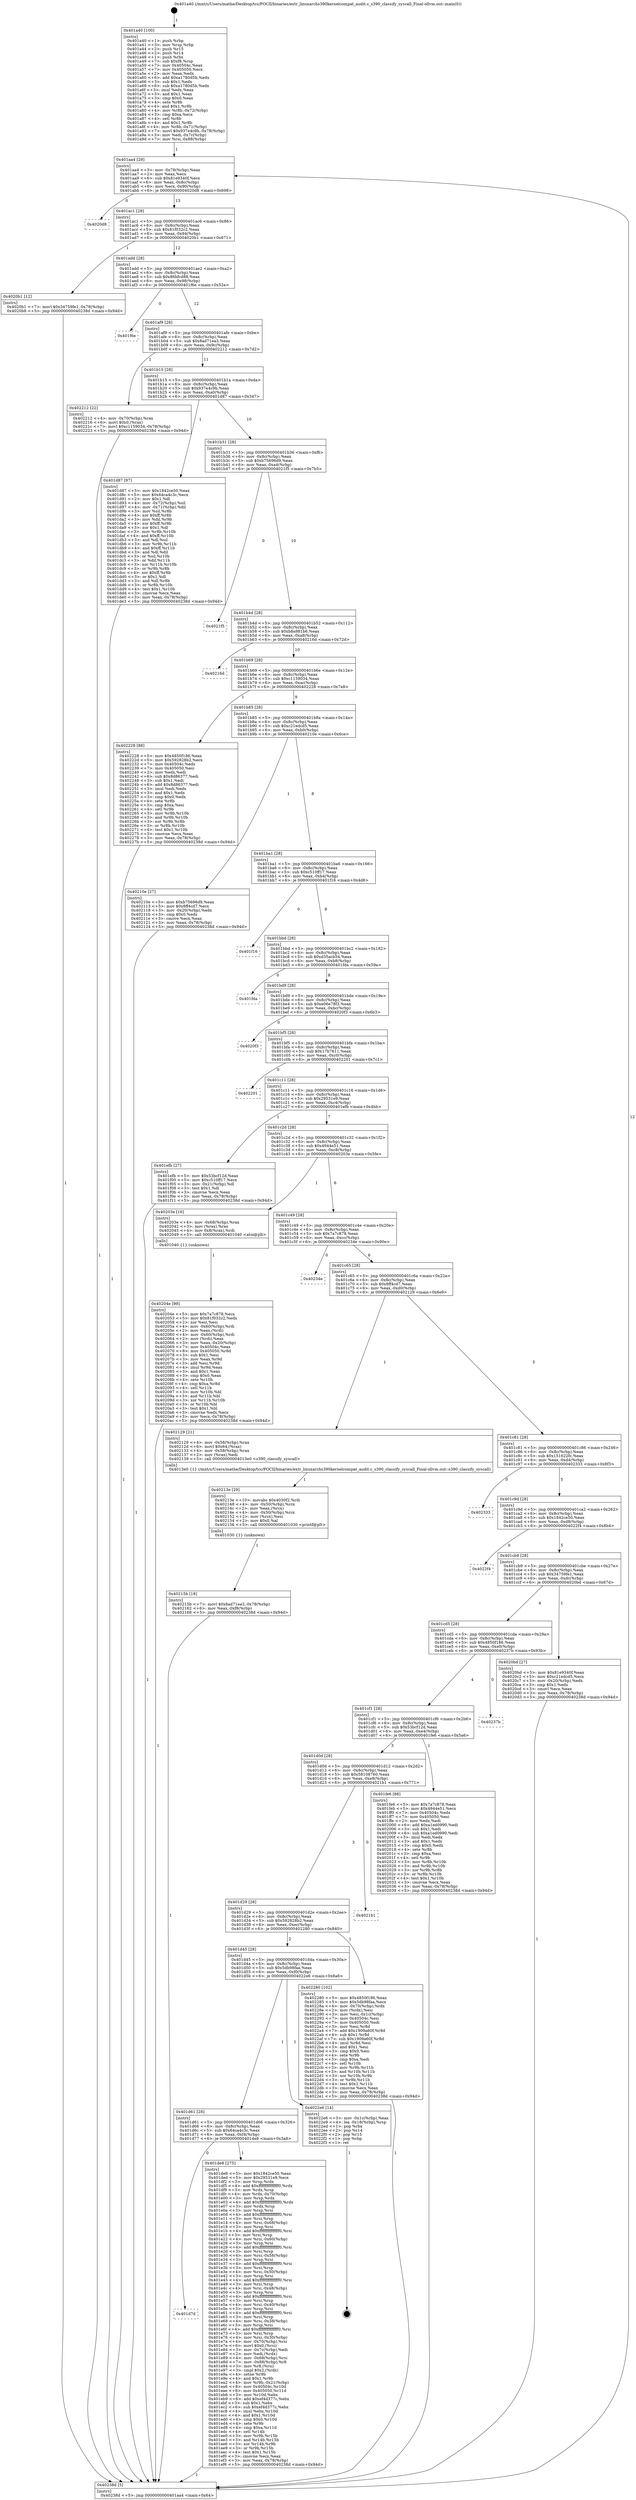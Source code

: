digraph "0x401a40" {
  label = "0x401a40 (/mnt/c/Users/mathe/Desktop/tcc/POCII/binaries/extr_linuxarchs390kernelcompat_audit.c_s390_classify_syscall_Final-ollvm.out::main(0))"
  labelloc = "t"
  node[shape=record]

  Entry [label="",width=0.3,height=0.3,shape=circle,fillcolor=black,style=filled]
  "0x401aa4" [label="{
     0x401aa4 [29]\l
     | [instrs]\l
     &nbsp;&nbsp;0x401aa4 \<+3\>: mov -0x78(%rbp),%eax\l
     &nbsp;&nbsp;0x401aa7 \<+2\>: mov %eax,%ecx\l
     &nbsp;&nbsp;0x401aa9 \<+6\>: sub $0x81e9340f,%ecx\l
     &nbsp;&nbsp;0x401aaf \<+6\>: mov %eax,-0x8c(%rbp)\l
     &nbsp;&nbsp;0x401ab5 \<+6\>: mov %ecx,-0x90(%rbp)\l
     &nbsp;&nbsp;0x401abb \<+6\>: je 00000000004020d8 \<main+0x698\>\l
  }"]
  "0x4020d8" [label="{
     0x4020d8\l
  }", style=dashed]
  "0x401ac1" [label="{
     0x401ac1 [28]\l
     | [instrs]\l
     &nbsp;&nbsp;0x401ac1 \<+5\>: jmp 0000000000401ac6 \<main+0x86\>\l
     &nbsp;&nbsp;0x401ac6 \<+6\>: mov -0x8c(%rbp),%eax\l
     &nbsp;&nbsp;0x401acc \<+5\>: sub $0x81f032c2,%eax\l
     &nbsp;&nbsp;0x401ad1 \<+6\>: mov %eax,-0x94(%rbp)\l
     &nbsp;&nbsp;0x401ad7 \<+6\>: je 00000000004020b1 \<main+0x671\>\l
  }"]
  Exit [label="",width=0.3,height=0.3,shape=circle,fillcolor=black,style=filled,peripheries=2]
  "0x4020b1" [label="{
     0x4020b1 [12]\l
     | [instrs]\l
     &nbsp;&nbsp;0x4020b1 \<+7\>: movl $0x34759fe1,-0x78(%rbp)\l
     &nbsp;&nbsp;0x4020b8 \<+5\>: jmp 000000000040238d \<main+0x94d\>\l
  }"]
  "0x401add" [label="{
     0x401add [28]\l
     | [instrs]\l
     &nbsp;&nbsp;0x401add \<+5\>: jmp 0000000000401ae2 \<main+0xa2\>\l
     &nbsp;&nbsp;0x401ae2 \<+6\>: mov -0x8c(%rbp),%eax\l
     &nbsp;&nbsp;0x401ae8 \<+5\>: sub $0x86bfcd88,%eax\l
     &nbsp;&nbsp;0x401aed \<+6\>: mov %eax,-0x98(%rbp)\l
     &nbsp;&nbsp;0x401af3 \<+6\>: je 0000000000401f6e \<main+0x52e\>\l
  }"]
  "0x40215b" [label="{
     0x40215b [18]\l
     | [instrs]\l
     &nbsp;&nbsp;0x40215b \<+7\>: movl $0x8ad71ea3,-0x78(%rbp)\l
     &nbsp;&nbsp;0x402162 \<+6\>: mov %eax,-0xf8(%rbp)\l
     &nbsp;&nbsp;0x402168 \<+5\>: jmp 000000000040238d \<main+0x94d\>\l
  }"]
  "0x401f6e" [label="{
     0x401f6e\l
  }", style=dashed]
  "0x401af9" [label="{
     0x401af9 [28]\l
     | [instrs]\l
     &nbsp;&nbsp;0x401af9 \<+5\>: jmp 0000000000401afe \<main+0xbe\>\l
     &nbsp;&nbsp;0x401afe \<+6\>: mov -0x8c(%rbp),%eax\l
     &nbsp;&nbsp;0x401b04 \<+5\>: sub $0x8ad71ea3,%eax\l
     &nbsp;&nbsp;0x401b09 \<+6\>: mov %eax,-0x9c(%rbp)\l
     &nbsp;&nbsp;0x401b0f \<+6\>: je 0000000000402212 \<main+0x7d2\>\l
  }"]
  "0x40213e" [label="{
     0x40213e [29]\l
     | [instrs]\l
     &nbsp;&nbsp;0x40213e \<+10\>: movabs $0x4030f2,%rdi\l
     &nbsp;&nbsp;0x402148 \<+4\>: mov -0x50(%rbp),%rcx\l
     &nbsp;&nbsp;0x40214c \<+2\>: mov %eax,(%rcx)\l
     &nbsp;&nbsp;0x40214e \<+4\>: mov -0x50(%rbp),%rcx\l
     &nbsp;&nbsp;0x402152 \<+2\>: mov (%rcx),%esi\l
     &nbsp;&nbsp;0x402154 \<+2\>: mov $0x0,%al\l
     &nbsp;&nbsp;0x402156 \<+5\>: call 0000000000401030 \<printf@plt\>\l
     | [calls]\l
     &nbsp;&nbsp;0x401030 \{1\} (unknown)\l
  }"]
  "0x402212" [label="{
     0x402212 [22]\l
     | [instrs]\l
     &nbsp;&nbsp;0x402212 \<+4\>: mov -0x70(%rbp),%rax\l
     &nbsp;&nbsp;0x402216 \<+6\>: movl $0x0,(%rax)\l
     &nbsp;&nbsp;0x40221c \<+7\>: movl $0xc1159034,-0x78(%rbp)\l
     &nbsp;&nbsp;0x402223 \<+5\>: jmp 000000000040238d \<main+0x94d\>\l
  }"]
  "0x401b15" [label="{
     0x401b15 [28]\l
     | [instrs]\l
     &nbsp;&nbsp;0x401b15 \<+5\>: jmp 0000000000401b1a \<main+0xda\>\l
     &nbsp;&nbsp;0x401b1a \<+6\>: mov -0x8c(%rbp),%eax\l
     &nbsp;&nbsp;0x401b20 \<+5\>: sub $0x937e4c9b,%eax\l
     &nbsp;&nbsp;0x401b25 \<+6\>: mov %eax,-0xa0(%rbp)\l
     &nbsp;&nbsp;0x401b2b \<+6\>: je 0000000000401d87 \<main+0x347\>\l
  }"]
  "0x40204e" [label="{
     0x40204e [99]\l
     | [instrs]\l
     &nbsp;&nbsp;0x40204e \<+5\>: mov $0x7a7c878,%ecx\l
     &nbsp;&nbsp;0x402053 \<+5\>: mov $0x81f032c2,%edx\l
     &nbsp;&nbsp;0x402058 \<+2\>: xor %esi,%esi\l
     &nbsp;&nbsp;0x40205a \<+4\>: mov -0x60(%rbp),%rdi\l
     &nbsp;&nbsp;0x40205e \<+2\>: mov %eax,(%rdi)\l
     &nbsp;&nbsp;0x402060 \<+4\>: mov -0x60(%rbp),%rdi\l
     &nbsp;&nbsp;0x402064 \<+2\>: mov (%rdi),%eax\l
     &nbsp;&nbsp;0x402066 \<+3\>: mov %eax,-0x20(%rbp)\l
     &nbsp;&nbsp;0x402069 \<+7\>: mov 0x40504c,%eax\l
     &nbsp;&nbsp;0x402070 \<+8\>: mov 0x405050,%r8d\l
     &nbsp;&nbsp;0x402078 \<+3\>: sub $0x1,%esi\l
     &nbsp;&nbsp;0x40207b \<+3\>: mov %eax,%r9d\l
     &nbsp;&nbsp;0x40207e \<+3\>: add %esi,%r9d\l
     &nbsp;&nbsp;0x402081 \<+4\>: imul %r9d,%eax\l
     &nbsp;&nbsp;0x402085 \<+3\>: and $0x1,%eax\l
     &nbsp;&nbsp;0x402088 \<+3\>: cmp $0x0,%eax\l
     &nbsp;&nbsp;0x40208b \<+4\>: sete %r10b\l
     &nbsp;&nbsp;0x40208f \<+4\>: cmp $0xa,%r8d\l
     &nbsp;&nbsp;0x402093 \<+4\>: setl %r11b\l
     &nbsp;&nbsp;0x402097 \<+3\>: mov %r10b,%bl\l
     &nbsp;&nbsp;0x40209a \<+3\>: and %r11b,%bl\l
     &nbsp;&nbsp;0x40209d \<+3\>: xor %r11b,%r10b\l
     &nbsp;&nbsp;0x4020a0 \<+3\>: or %r10b,%bl\l
     &nbsp;&nbsp;0x4020a3 \<+3\>: test $0x1,%bl\l
     &nbsp;&nbsp;0x4020a6 \<+3\>: cmovne %edx,%ecx\l
     &nbsp;&nbsp;0x4020a9 \<+3\>: mov %ecx,-0x78(%rbp)\l
     &nbsp;&nbsp;0x4020ac \<+5\>: jmp 000000000040238d \<main+0x94d\>\l
  }"]
  "0x401d87" [label="{
     0x401d87 [97]\l
     | [instrs]\l
     &nbsp;&nbsp;0x401d87 \<+5\>: mov $0x1842ce50,%eax\l
     &nbsp;&nbsp;0x401d8c \<+5\>: mov $0x64ca4c3c,%ecx\l
     &nbsp;&nbsp;0x401d91 \<+2\>: mov $0x1,%dl\l
     &nbsp;&nbsp;0x401d93 \<+4\>: mov -0x72(%rbp),%sil\l
     &nbsp;&nbsp;0x401d97 \<+4\>: mov -0x71(%rbp),%dil\l
     &nbsp;&nbsp;0x401d9b \<+3\>: mov %sil,%r8b\l
     &nbsp;&nbsp;0x401d9e \<+4\>: xor $0xff,%r8b\l
     &nbsp;&nbsp;0x401da2 \<+3\>: mov %dil,%r9b\l
     &nbsp;&nbsp;0x401da5 \<+4\>: xor $0xff,%r9b\l
     &nbsp;&nbsp;0x401da9 \<+3\>: xor $0x1,%dl\l
     &nbsp;&nbsp;0x401dac \<+3\>: mov %r8b,%r10b\l
     &nbsp;&nbsp;0x401daf \<+4\>: and $0xff,%r10b\l
     &nbsp;&nbsp;0x401db3 \<+3\>: and %dl,%sil\l
     &nbsp;&nbsp;0x401db6 \<+3\>: mov %r9b,%r11b\l
     &nbsp;&nbsp;0x401db9 \<+4\>: and $0xff,%r11b\l
     &nbsp;&nbsp;0x401dbd \<+3\>: and %dl,%dil\l
     &nbsp;&nbsp;0x401dc0 \<+3\>: or %sil,%r10b\l
     &nbsp;&nbsp;0x401dc3 \<+3\>: or %dil,%r11b\l
     &nbsp;&nbsp;0x401dc6 \<+3\>: xor %r11b,%r10b\l
     &nbsp;&nbsp;0x401dc9 \<+3\>: or %r9b,%r8b\l
     &nbsp;&nbsp;0x401dcc \<+4\>: xor $0xff,%r8b\l
     &nbsp;&nbsp;0x401dd0 \<+3\>: or $0x1,%dl\l
     &nbsp;&nbsp;0x401dd3 \<+3\>: and %dl,%r8b\l
     &nbsp;&nbsp;0x401dd6 \<+3\>: or %r8b,%r10b\l
     &nbsp;&nbsp;0x401dd9 \<+4\>: test $0x1,%r10b\l
     &nbsp;&nbsp;0x401ddd \<+3\>: cmovne %ecx,%eax\l
     &nbsp;&nbsp;0x401de0 \<+3\>: mov %eax,-0x78(%rbp)\l
     &nbsp;&nbsp;0x401de3 \<+5\>: jmp 000000000040238d \<main+0x94d\>\l
  }"]
  "0x401b31" [label="{
     0x401b31 [28]\l
     | [instrs]\l
     &nbsp;&nbsp;0x401b31 \<+5\>: jmp 0000000000401b36 \<main+0xf6\>\l
     &nbsp;&nbsp;0x401b36 \<+6\>: mov -0x8c(%rbp),%eax\l
     &nbsp;&nbsp;0x401b3c \<+5\>: sub $0xb75696d9,%eax\l
     &nbsp;&nbsp;0x401b41 \<+6\>: mov %eax,-0xa4(%rbp)\l
     &nbsp;&nbsp;0x401b47 \<+6\>: je 00000000004021f5 \<main+0x7b5\>\l
  }"]
  "0x40238d" [label="{
     0x40238d [5]\l
     | [instrs]\l
     &nbsp;&nbsp;0x40238d \<+5\>: jmp 0000000000401aa4 \<main+0x64\>\l
  }"]
  "0x401a40" [label="{
     0x401a40 [100]\l
     | [instrs]\l
     &nbsp;&nbsp;0x401a40 \<+1\>: push %rbp\l
     &nbsp;&nbsp;0x401a41 \<+3\>: mov %rsp,%rbp\l
     &nbsp;&nbsp;0x401a44 \<+2\>: push %r15\l
     &nbsp;&nbsp;0x401a46 \<+2\>: push %r14\l
     &nbsp;&nbsp;0x401a48 \<+1\>: push %rbx\l
     &nbsp;&nbsp;0x401a49 \<+7\>: sub $0xf8,%rsp\l
     &nbsp;&nbsp;0x401a50 \<+7\>: mov 0x40504c,%eax\l
     &nbsp;&nbsp;0x401a57 \<+7\>: mov 0x405050,%ecx\l
     &nbsp;&nbsp;0x401a5e \<+2\>: mov %eax,%edx\l
     &nbsp;&nbsp;0x401a60 \<+6\>: add $0xa1780d5b,%edx\l
     &nbsp;&nbsp;0x401a66 \<+3\>: sub $0x1,%edx\l
     &nbsp;&nbsp;0x401a69 \<+6\>: sub $0xa1780d5b,%edx\l
     &nbsp;&nbsp;0x401a6f \<+3\>: imul %edx,%eax\l
     &nbsp;&nbsp;0x401a72 \<+3\>: and $0x1,%eax\l
     &nbsp;&nbsp;0x401a75 \<+3\>: cmp $0x0,%eax\l
     &nbsp;&nbsp;0x401a78 \<+4\>: sete %r8b\l
     &nbsp;&nbsp;0x401a7c \<+4\>: and $0x1,%r8b\l
     &nbsp;&nbsp;0x401a80 \<+4\>: mov %r8b,-0x72(%rbp)\l
     &nbsp;&nbsp;0x401a84 \<+3\>: cmp $0xa,%ecx\l
     &nbsp;&nbsp;0x401a87 \<+4\>: setl %r8b\l
     &nbsp;&nbsp;0x401a8b \<+4\>: and $0x1,%r8b\l
     &nbsp;&nbsp;0x401a8f \<+4\>: mov %r8b,-0x71(%rbp)\l
     &nbsp;&nbsp;0x401a93 \<+7\>: movl $0x937e4c9b,-0x78(%rbp)\l
     &nbsp;&nbsp;0x401a9a \<+3\>: mov %edi,-0x7c(%rbp)\l
     &nbsp;&nbsp;0x401a9d \<+7\>: mov %rsi,-0x88(%rbp)\l
  }"]
  "0x401d7d" [label="{
     0x401d7d\l
  }", style=dashed]
  "0x4021f5" [label="{
     0x4021f5\l
  }", style=dashed]
  "0x401b4d" [label="{
     0x401b4d [28]\l
     | [instrs]\l
     &nbsp;&nbsp;0x401b4d \<+5\>: jmp 0000000000401b52 \<main+0x112\>\l
     &nbsp;&nbsp;0x401b52 \<+6\>: mov -0x8c(%rbp),%eax\l
     &nbsp;&nbsp;0x401b58 \<+5\>: sub $0xb8a981b6,%eax\l
     &nbsp;&nbsp;0x401b5d \<+6\>: mov %eax,-0xa8(%rbp)\l
     &nbsp;&nbsp;0x401b63 \<+6\>: je 000000000040216d \<main+0x72d\>\l
  }"]
  "0x401de8" [label="{
     0x401de8 [275]\l
     | [instrs]\l
     &nbsp;&nbsp;0x401de8 \<+5\>: mov $0x1842ce50,%eax\l
     &nbsp;&nbsp;0x401ded \<+5\>: mov $0x29531e9,%ecx\l
     &nbsp;&nbsp;0x401df2 \<+3\>: mov %rsp,%rdx\l
     &nbsp;&nbsp;0x401df5 \<+4\>: add $0xfffffffffffffff0,%rdx\l
     &nbsp;&nbsp;0x401df9 \<+3\>: mov %rdx,%rsp\l
     &nbsp;&nbsp;0x401dfc \<+4\>: mov %rdx,-0x70(%rbp)\l
     &nbsp;&nbsp;0x401e00 \<+3\>: mov %rsp,%rdx\l
     &nbsp;&nbsp;0x401e03 \<+4\>: add $0xfffffffffffffff0,%rdx\l
     &nbsp;&nbsp;0x401e07 \<+3\>: mov %rdx,%rsp\l
     &nbsp;&nbsp;0x401e0a \<+3\>: mov %rsp,%rsi\l
     &nbsp;&nbsp;0x401e0d \<+4\>: add $0xfffffffffffffff0,%rsi\l
     &nbsp;&nbsp;0x401e11 \<+3\>: mov %rsi,%rsp\l
     &nbsp;&nbsp;0x401e14 \<+4\>: mov %rsi,-0x68(%rbp)\l
     &nbsp;&nbsp;0x401e18 \<+3\>: mov %rsp,%rsi\l
     &nbsp;&nbsp;0x401e1b \<+4\>: add $0xfffffffffffffff0,%rsi\l
     &nbsp;&nbsp;0x401e1f \<+3\>: mov %rsi,%rsp\l
     &nbsp;&nbsp;0x401e22 \<+4\>: mov %rsi,-0x60(%rbp)\l
     &nbsp;&nbsp;0x401e26 \<+3\>: mov %rsp,%rsi\l
     &nbsp;&nbsp;0x401e29 \<+4\>: add $0xfffffffffffffff0,%rsi\l
     &nbsp;&nbsp;0x401e2d \<+3\>: mov %rsi,%rsp\l
     &nbsp;&nbsp;0x401e30 \<+4\>: mov %rsi,-0x58(%rbp)\l
     &nbsp;&nbsp;0x401e34 \<+3\>: mov %rsp,%rsi\l
     &nbsp;&nbsp;0x401e37 \<+4\>: add $0xfffffffffffffff0,%rsi\l
     &nbsp;&nbsp;0x401e3b \<+3\>: mov %rsi,%rsp\l
     &nbsp;&nbsp;0x401e3e \<+4\>: mov %rsi,-0x50(%rbp)\l
     &nbsp;&nbsp;0x401e42 \<+3\>: mov %rsp,%rsi\l
     &nbsp;&nbsp;0x401e45 \<+4\>: add $0xfffffffffffffff0,%rsi\l
     &nbsp;&nbsp;0x401e49 \<+3\>: mov %rsi,%rsp\l
     &nbsp;&nbsp;0x401e4c \<+4\>: mov %rsi,-0x48(%rbp)\l
     &nbsp;&nbsp;0x401e50 \<+3\>: mov %rsp,%rsi\l
     &nbsp;&nbsp;0x401e53 \<+4\>: add $0xfffffffffffffff0,%rsi\l
     &nbsp;&nbsp;0x401e57 \<+3\>: mov %rsi,%rsp\l
     &nbsp;&nbsp;0x401e5a \<+4\>: mov %rsi,-0x40(%rbp)\l
     &nbsp;&nbsp;0x401e5e \<+3\>: mov %rsp,%rsi\l
     &nbsp;&nbsp;0x401e61 \<+4\>: add $0xfffffffffffffff0,%rsi\l
     &nbsp;&nbsp;0x401e65 \<+3\>: mov %rsi,%rsp\l
     &nbsp;&nbsp;0x401e68 \<+4\>: mov %rsi,-0x38(%rbp)\l
     &nbsp;&nbsp;0x401e6c \<+3\>: mov %rsp,%rsi\l
     &nbsp;&nbsp;0x401e6f \<+4\>: add $0xfffffffffffffff0,%rsi\l
     &nbsp;&nbsp;0x401e73 \<+3\>: mov %rsi,%rsp\l
     &nbsp;&nbsp;0x401e76 \<+4\>: mov %rsi,-0x30(%rbp)\l
     &nbsp;&nbsp;0x401e7a \<+4\>: mov -0x70(%rbp),%rsi\l
     &nbsp;&nbsp;0x401e7e \<+6\>: movl $0x0,(%rsi)\l
     &nbsp;&nbsp;0x401e84 \<+3\>: mov -0x7c(%rbp),%edi\l
     &nbsp;&nbsp;0x401e87 \<+2\>: mov %edi,(%rdx)\l
     &nbsp;&nbsp;0x401e89 \<+4\>: mov -0x68(%rbp),%rsi\l
     &nbsp;&nbsp;0x401e8d \<+7\>: mov -0x88(%rbp),%r8\l
     &nbsp;&nbsp;0x401e94 \<+3\>: mov %r8,(%rsi)\l
     &nbsp;&nbsp;0x401e97 \<+3\>: cmpl $0x2,(%rdx)\l
     &nbsp;&nbsp;0x401e9a \<+4\>: setne %r9b\l
     &nbsp;&nbsp;0x401e9e \<+4\>: and $0x1,%r9b\l
     &nbsp;&nbsp;0x401ea2 \<+4\>: mov %r9b,-0x21(%rbp)\l
     &nbsp;&nbsp;0x401ea6 \<+8\>: mov 0x40504c,%r10d\l
     &nbsp;&nbsp;0x401eae \<+8\>: mov 0x405050,%r11d\l
     &nbsp;&nbsp;0x401eb6 \<+3\>: mov %r10d,%ebx\l
     &nbsp;&nbsp;0x401eb9 \<+6\>: add $0xef4d377c,%ebx\l
     &nbsp;&nbsp;0x401ebf \<+3\>: sub $0x1,%ebx\l
     &nbsp;&nbsp;0x401ec2 \<+6\>: sub $0xef4d377c,%ebx\l
     &nbsp;&nbsp;0x401ec8 \<+4\>: imul %ebx,%r10d\l
     &nbsp;&nbsp;0x401ecc \<+4\>: and $0x1,%r10d\l
     &nbsp;&nbsp;0x401ed0 \<+4\>: cmp $0x0,%r10d\l
     &nbsp;&nbsp;0x401ed4 \<+4\>: sete %r9b\l
     &nbsp;&nbsp;0x401ed8 \<+4\>: cmp $0xa,%r11d\l
     &nbsp;&nbsp;0x401edc \<+4\>: setl %r14b\l
     &nbsp;&nbsp;0x401ee0 \<+3\>: mov %r9b,%r15b\l
     &nbsp;&nbsp;0x401ee3 \<+3\>: and %r14b,%r15b\l
     &nbsp;&nbsp;0x401ee6 \<+3\>: xor %r14b,%r9b\l
     &nbsp;&nbsp;0x401ee9 \<+3\>: or %r9b,%r15b\l
     &nbsp;&nbsp;0x401eec \<+4\>: test $0x1,%r15b\l
     &nbsp;&nbsp;0x401ef0 \<+3\>: cmovne %ecx,%eax\l
     &nbsp;&nbsp;0x401ef3 \<+3\>: mov %eax,-0x78(%rbp)\l
     &nbsp;&nbsp;0x401ef6 \<+5\>: jmp 000000000040238d \<main+0x94d\>\l
  }"]
  "0x40216d" [label="{
     0x40216d\l
  }", style=dashed]
  "0x401b69" [label="{
     0x401b69 [28]\l
     | [instrs]\l
     &nbsp;&nbsp;0x401b69 \<+5\>: jmp 0000000000401b6e \<main+0x12e\>\l
     &nbsp;&nbsp;0x401b6e \<+6\>: mov -0x8c(%rbp),%eax\l
     &nbsp;&nbsp;0x401b74 \<+5\>: sub $0xc1159034,%eax\l
     &nbsp;&nbsp;0x401b79 \<+6\>: mov %eax,-0xac(%rbp)\l
     &nbsp;&nbsp;0x401b7f \<+6\>: je 0000000000402228 \<main+0x7e8\>\l
  }"]
  "0x401d61" [label="{
     0x401d61 [28]\l
     | [instrs]\l
     &nbsp;&nbsp;0x401d61 \<+5\>: jmp 0000000000401d66 \<main+0x326\>\l
     &nbsp;&nbsp;0x401d66 \<+6\>: mov -0x8c(%rbp),%eax\l
     &nbsp;&nbsp;0x401d6c \<+5\>: sub $0x64ca4c3c,%eax\l
     &nbsp;&nbsp;0x401d71 \<+6\>: mov %eax,-0xf4(%rbp)\l
     &nbsp;&nbsp;0x401d77 \<+6\>: je 0000000000401de8 \<main+0x3a8\>\l
  }"]
  "0x402228" [label="{
     0x402228 [88]\l
     | [instrs]\l
     &nbsp;&nbsp;0x402228 \<+5\>: mov $0x4850f186,%eax\l
     &nbsp;&nbsp;0x40222d \<+5\>: mov $0x592828b2,%ecx\l
     &nbsp;&nbsp;0x402232 \<+7\>: mov 0x40504c,%edx\l
     &nbsp;&nbsp;0x402239 \<+7\>: mov 0x405050,%esi\l
     &nbsp;&nbsp;0x402240 \<+2\>: mov %edx,%edi\l
     &nbsp;&nbsp;0x402242 \<+6\>: sub $0x8d86377,%edi\l
     &nbsp;&nbsp;0x402248 \<+3\>: sub $0x1,%edi\l
     &nbsp;&nbsp;0x40224b \<+6\>: add $0x8d86377,%edi\l
     &nbsp;&nbsp;0x402251 \<+3\>: imul %edi,%edx\l
     &nbsp;&nbsp;0x402254 \<+3\>: and $0x1,%edx\l
     &nbsp;&nbsp;0x402257 \<+3\>: cmp $0x0,%edx\l
     &nbsp;&nbsp;0x40225a \<+4\>: sete %r8b\l
     &nbsp;&nbsp;0x40225e \<+3\>: cmp $0xa,%esi\l
     &nbsp;&nbsp;0x402261 \<+4\>: setl %r9b\l
     &nbsp;&nbsp;0x402265 \<+3\>: mov %r8b,%r10b\l
     &nbsp;&nbsp;0x402268 \<+3\>: and %r9b,%r10b\l
     &nbsp;&nbsp;0x40226b \<+3\>: xor %r9b,%r8b\l
     &nbsp;&nbsp;0x40226e \<+3\>: or %r8b,%r10b\l
     &nbsp;&nbsp;0x402271 \<+4\>: test $0x1,%r10b\l
     &nbsp;&nbsp;0x402275 \<+3\>: cmovne %ecx,%eax\l
     &nbsp;&nbsp;0x402278 \<+3\>: mov %eax,-0x78(%rbp)\l
     &nbsp;&nbsp;0x40227b \<+5\>: jmp 000000000040238d \<main+0x94d\>\l
  }"]
  "0x401b85" [label="{
     0x401b85 [28]\l
     | [instrs]\l
     &nbsp;&nbsp;0x401b85 \<+5\>: jmp 0000000000401b8a \<main+0x14a\>\l
     &nbsp;&nbsp;0x401b8a \<+6\>: mov -0x8c(%rbp),%eax\l
     &nbsp;&nbsp;0x401b90 \<+5\>: sub $0xc21edcd5,%eax\l
     &nbsp;&nbsp;0x401b95 \<+6\>: mov %eax,-0xb0(%rbp)\l
     &nbsp;&nbsp;0x401b9b \<+6\>: je 000000000040210e \<main+0x6ce\>\l
  }"]
  "0x4022e6" [label="{
     0x4022e6 [14]\l
     | [instrs]\l
     &nbsp;&nbsp;0x4022e6 \<+3\>: mov -0x1c(%rbp),%eax\l
     &nbsp;&nbsp;0x4022e9 \<+4\>: lea -0x18(%rbp),%rsp\l
     &nbsp;&nbsp;0x4022ed \<+1\>: pop %rbx\l
     &nbsp;&nbsp;0x4022ee \<+2\>: pop %r14\l
     &nbsp;&nbsp;0x4022f0 \<+2\>: pop %r15\l
     &nbsp;&nbsp;0x4022f2 \<+1\>: pop %rbp\l
     &nbsp;&nbsp;0x4022f3 \<+1\>: ret\l
  }"]
  "0x40210e" [label="{
     0x40210e [27]\l
     | [instrs]\l
     &nbsp;&nbsp;0x40210e \<+5\>: mov $0xb75696d9,%eax\l
     &nbsp;&nbsp;0x402113 \<+5\>: mov $0x8ff4cd7,%ecx\l
     &nbsp;&nbsp;0x402118 \<+3\>: mov -0x20(%rbp),%edx\l
     &nbsp;&nbsp;0x40211b \<+3\>: cmp $0x0,%edx\l
     &nbsp;&nbsp;0x40211e \<+3\>: cmove %ecx,%eax\l
     &nbsp;&nbsp;0x402121 \<+3\>: mov %eax,-0x78(%rbp)\l
     &nbsp;&nbsp;0x402124 \<+5\>: jmp 000000000040238d \<main+0x94d\>\l
  }"]
  "0x401ba1" [label="{
     0x401ba1 [28]\l
     | [instrs]\l
     &nbsp;&nbsp;0x401ba1 \<+5\>: jmp 0000000000401ba6 \<main+0x166\>\l
     &nbsp;&nbsp;0x401ba6 \<+6\>: mov -0x8c(%rbp),%eax\l
     &nbsp;&nbsp;0x401bac \<+5\>: sub $0xc510ff17,%eax\l
     &nbsp;&nbsp;0x401bb1 \<+6\>: mov %eax,-0xb4(%rbp)\l
     &nbsp;&nbsp;0x401bb7 \<+6\>: je 0000000000401f16 \<main+0x4d6\>\l
  }"]
  "0x401d45" [label="{
     0x401d45 [28]\l
     | [instrs]\l
     &nbsp;&nbsp;0x401d45 \<+5\>: jmp 0000000000401d4a \<main+0x30a\>\l
     &nbsp;&nbsp;0x401d4a \<+6\>: mov -0x8c(%rbp),%eax\l
     &nbsp;&nbsp;0x401d50 \<+5\>: sub $0x5db98faa,%eax\l
     &nbsp;&nbsp;0x401d55 \<+6\>: mov %eax,-0xf0(%rbp)\l
     &nbsp;&nbsp;0x401d5b \<+6\>: je 00000000004022e6 \<main+0x8a6\>\l
  }"]
  "0x401f16" [label="{
     0x401f16\l
  }", style=dashed]
  "0x401bbd" [label="{
     0x401bbd [28]\l
     | [instrs]\l
     &nbsp;&nbsp;0x401bbd \<+5\>: jmp 0000000000401bc2 \<main+0x182\>\l
     &nbsp;&nbsp;0x401bc2 \<+6\>: mov -0x8c(%rbp),%eax\l
     &nbsp;&nbsp;0x401bc8 \<+5\>: sub $0xd35acb54,%eax\l
     &nbsp;&nbsp;0x401bcd \<+6\>: mov %eax,-0xb8(%rbp)\l
     &nbsp;&nbsp;0x401bd3 \<+6\>: je 0000000000401fda \<main+0x59a\>\l
  }"]
  "0x402280" [label="{
     0x402280 [102]\l
     | [instrs]\l
     &nbsp;&nbsp;0x402280 \<+5\>: mov $0x4850f186,%eax\l
     &nbsp;&nbsp;0x402285 \<+5\>: mov $0x5db98faa,%ecx\l
     &nbsp;&nbsp;0x40228a \<+4\>: mov -0x70(%rbp),%rdx\l
     &nbsp;&nbsp;0x40228e \<+2\>: mov (%rdx),%esi\l
     &nbsp;&nbsp;0x402290 \<+3\>: mov %esi,-0x1c(%rbp)\l
     &nbsp;&nbsp;0x402293 \<+7\>: mov 0x40504c,%esi\l
     &nbsp;&nbsp;0x40229a \<+7\>: mov 0x405050,%edi\l
     &nbsp;&nbsp;0x4022a1 \<+3\>: mov %esi,%r8d\l
     &nbsp;&nbsp;0x4022a4 \<+7\>: add $0x1909a60f,%r8d\l
     &nbsp;&nbsp;0x4022ab \<+4\>: sub $0x1,%r8d\l
     &nbsp;&nbsp;0x4022af \<+7\>: sub $0x1909a60f,%r8d\l
     &nbsp;&nbsp;0x4022b6 \<+4\>: imul %r8d,%esi\l
     &nbsp;&nbsp;0x4022ba \<+3\>: and $0x1,%esi\l
     &nbsp;&nbsp;0x4022bd \<+3\>: cmp $0x0,%esi\l
     &nbsp;&nbsp;0x4022c0 \<+4\>: sete %r9b\l
     &nbsp;&nbsp;0x4022c4 \<+3\>: cmp $0xa,%edi\l
     &nbsp;&nbsp;0x4022c7 \<+4\>: setl %r10b\l
     &nbsp;&nbsp;0x4022cb \<+3\>: mov %r9b,%r11b\l
     &nbsp;&nbsp;0x4022ce \<+3\>: and %r10b,%r11b\l
     &nbsp;&nbsp;0x4022d1 \<+3\>: xor %r10b,%r9b\l
     &nbsp;&nbsp;0x4022d4 \<+3\>: or %r9b,%r11b\l
     &nbsp;&nbsp;0x4022d7 \<+4\>: test $0x1,%r11b\l
     &nbsp;&nbsp;0x4022db \<+3\>: cmovne %ecx,%eax\l
     &nbsp;&nbsp;0x4022de \<+3\>: mov %eax,-0x78(%rbp)\l
     &nbsp;&nbsp;0x4022e1 \<+5\>: jmp 000000000040238d \<main+0x94d\>\l
  }"]
  "0x401fda" [label="{
     0x401fda\l
  }", style=dashed]
  "0x401bd9" [label="{
     0x401bd9 [28]\l
     | [instrs]\l
     &nbsp;&nbsp;0x401bd9 \<+5\>: jmp 0000000000401bde \<main+0x19e\>\l
     &nbsp;&nbsp;0x401bde \<+6\>: mov -0x8c(%rbp),%eax\l
     &nbsp;&nbsp;0x401be4 \<+5\>: sub $0xe06e78f3,%eax\l
     &nbsp;&nbsp;0x401be9 \<+6\>: mov %eax,-0xbc(%rbp)\l
     &nbsp;&nbsp;0x401bef \<+6\>: je 00000000004020f3 \<main+0x6b3\>\l
  }"]
  "0x401d29" [label="{
     0x401d29 [28]\l
     | [instrs]\l
     &nbsp;&nbsp;0x401d29 \<+5\>: jmp 0000000000401d2e \<main+0x2ee\>\l
     &nbsp;&nbsp;0x401d2e \<+6\>: mov -0x8c(%rbp),%eax\l
     &nbsp;&nbsp;0x401d34 \<+5\>: sub $0x592828b2,%eax\l
     &nbsp;&nbsp;0x401d39 \<+6\>: mov %eax,-0xec(%rbp)\l
     &nbsp;&nbsp;0x401d3f \<+6\>: je 0000000000402280 \<main+0x840\>\l
  }"]
  "0x4020f3" [label="{
     0x4020f3\l
  }", style=dashed]
  "0x401bf5" [label="{
     0x401bf5 [28]\l
     | [instrs]\l
     &nbsp;&nbsp;0x401bf5 \<+5\>: jmp 0000000000401bfa \<main+0x1ba\>\l
     &nbsp;&nbsp;0x401bfa \<+6\>: mov -0x8c(%rbp),%eax\l
     &nbsp;&nbsp;0x401c00 \<+5\>: sub $0x17b7611,%eax\l
     &nbsp;&nbsp;0x401c05 \<+6\>: mov %eax,-0xc0(%rbp)\l
     &nbsp;&nbsp;0x401c0b \<+6\>: je 0000000000402201 \<main+0x7c1\>\l
  }"]
  "0x4021b1" [label="{
     0x4021b1\l
  }", style=dashed]
  "0x402201" [label="{
     0x402201\l
  }", style=dashed]
  "0x401c11" [label="{
     0x401c11 [28]\l
     | [instrs]\l
     &nbsp;&nbsp;0x401c11 \<+5\>: jmp 0000000000401c16 \<main+0x1d6\>\l
     &nbsp;&nbsp;0x401c16 \<+6\>: mov -0x8c(%rbp),%eax\l
     &nbsp;&nbsp;0x401c1c \<+5\>: sub $0x29531e9,%eax\l
     &nbsp;&nbsp;0x401c21 \<+6\>: mov %eax,-0xc4(%rbp)\l
     &nbsp;&nbsp;0x401c27 \<+6\>: je 0000000000401efb \<main+0x4bb\>\l
  }"]
  "0x401d0d" [label="{
     0x401d0d [28]\l
     | [instrs]\l
     &nbsp;&nbsp;0x401d0d \<+5\>: jmp 0000000000401d12 \<main+0x2d2\>\l
     &nbsp;&nbsp;0x401d12 \<+6\>: mov -0x8c(%rbp),%eax\l
     &nbsp;&nbsp;0x401d18 \<+5\>: sub $0x58108760,%eax\l
     &nbsp;&nbsp;0x401d1d \<+6\>: mov %eax,-0xe8(%rbp)\l
     &nbsp;&nbsp;0x401d23 \<+6\>: je 00000000004021b1 \<main+0x771\>\l
  }"]
  "0x401efb" [label="{
     0x401efb [27]\l
     | [instrs]\l
     &nbsp;&nbsp;0x401efb \<+5\>: mov $0x53bcf12d,%eax\l
     &nbsp;&nbsp;0x401f00 \<+5\>: mov $0xc510ff17,%ecx\l
     &nbsp;&nbsp;0x401f05 \<+3\>: mov -0x21(%rbp),%dl\l
     &nbsp;&nbsp;0x401f08 \<+3\>: test $0x1,%dl\l
     &nbsp;&nbsp;0x401f0b \<+3\>: cmovne %ecx,%eax\l
     &nbsp;&nbsp;0x401f0e \<+3\>: mov %eax,-0x78(%rbp)\l
     &nbsp;&nbsp;0x401f11 \<+5\>: jmp 000000000040238d \<main+0x94d\>\l
  }"]
  "0x401c2d" [label="{
     0x401c2d [28]\l
     | [instrs]\l
     &nbsp;&nbsp;0x401c2d \<+5\>: jmp 0000000000401c32 \<main+0x1f2\>\l
     &nbsp;&nbsp;0x401c32 \<+6\>: mov -0x8c(%rbp),%eax\l
     &nbsp;&nbsp;0x401c38 \<+5\>: sub $0x4944e51,%eax\l
     &nbsp;&nbsp;0x401c3d \<+6\>: mov %eax,-0xc8(%rbp)\l
     &nbsp;&nbsp;0x401c43 \<+6\>: je 000000000040203e \<main+0x5fe\>\l
  }"]
  "0x401fe6" [label="{
     0x401fe6 [88]\l
     | [instrs]\l
     &nbsp;&nbsp;0x401fe6 \<+5\>: mov $0x7a7c878,%eax\l
     &nbsp;&nbsp;0x401feb \<+5\>: mov $0x4944e51,%ecx\l
     &nbsp;&nbsp;0x401ff0 \<+7\>: mov 0x40504c,%edx\l
     &nbsp;&nbsp;0x401ff7 \<+7\>: mov 0x405050,%esi\l
     &nbsp;&nbsp;0x401ffe \<+2\>: mov %edx,%edi\l
     &nbsp;&nbsp;0x402000 \<+6\>: add $0xa1ed0990,%edi\l
     &nbsp;&nbsp;0x402006 \<+3\>: sub $0x1,%edi\l
     &nbsp;&nbsp;0x402009 \<+6\>: sub $0xa1ed0990,%edi\l
     &nbsp;&nbsp;0x40200f \<+3\>: imul %edi,%edx\l
     &nbsp;&nbsp;0x402012 \<+3\>: and $0x1,%edx\l
     &nbsp;&nbsp;0x402015 \<+3\>: cmp $0x0,%edx\l
     &nbsp;&nbsp;0x402018 \<+4\>: sete %r8b\l
     &nbsp;&nbsp;0x40201c \<+3\>: cmp $0xa,%esi\l
     &nbsp;&nbsp;0x40201f \<+4\>: setl %r9b\l
     &nbsp;&nbsp;0x402023 \<+3\>: mov %r8b,%r10b\l
     &nbsp;&nbsp;0x402026 \<+3\>: and %r9b,%r10b\l
     &nbsp;&nbsp;0x402029 \<+3\>: xor %r9b,%r8b\l
     &nbsp;&nbsp;0x40202c \<+3\>: or %r8b,%r10b\l
     &nbsp;&nbsp;0x40202f \<+4\>: test $0x1,%r10b\l
     &nbsp;&nbsp;0x402033 \<+3\>: cmovne %ecx,%eax\l
     &nbsp;&nbsp;0x402036 \<+3\>: mov %eax,-0x78(%rbp)\l
     &nbsp;&nbsp;0x402039 \<+5\>: jmp 000000000040238d \<main+0x94d\>\l
  }"]
  "0x40203e" [label="{
     0x40203e [16]\l
     | [instrs]\l
     &nbsp;&nbsp;0x40203e \<+4\>: mov -0x68(%rbp),%rax\l
     &nbsp;&nbsp;0x402042 \<+3\>: mov (%rax),%rax\l
     &nbsp;&nbsp;0x402045 \<+4\>: mov 0x8(%rax),%rdi\l
     &nbsp;&nbsp;0x402049 \<+5\>: call 0000000000401040 \<atoi@plt\>\l
     | [calls]\l
     &nbsp;&nbsp;0x401040 \{1\} (unknown)\l
  }"]
  "0x401c49" [label="{
     0x401c49 [28]\l
     | [instrs]\l
     &nbsp;&nbsp;0x401c49 \<+5\>: jmp 0000000000401c4e \<main+0x20e\>\l
     &nbsp;&nbsp;0x401c4e \<+6\>: mov -0x8c(%rbp),%eax\l
     &nbsp;&nbsp;0x401c54 \<+5\>: sub $0x7a7c878,%eax\l
     &nbsp;&nbsp;0x401c59 \<+6\>: mov %eax,-0xcc(%rbp)\l
     &nbsp;&nbsp;0x401c5f \<+6\>: je 000000000040234e \<main+0x90e\>\l
  }"]
  "0x401cf1" [label="{
     0x401cf1 [28]\l
     | [instrs]\l
     &nbsp;&nbsp;0x401cf1 \<+5\>: jmp 0000000000401cf6 \<main+0x2b6\>\l
     &nbsp;&nbsp;0x401cf6 \<+6\>: mov -0x8c(%rbp),%eax\l
     &nbsp;&nbsp;0x401cfc \<+5\>: sub $0x53bcf12d,%eax\l
     &nbsp;&nbsp;0x401d01 \<+6\>: mov %eax,-0xe4(%rbp)\l
     &nbsp;&nbsp;0x401d07 \<+6\>: je 0000000000401fe6 \<main+0x5a6\>\l
  }"]
  "0x40234e" [label="{
     0x40234e\l
  }", style=dashed]
  "0x401c65" [label="{
     0x401c65 [28]\l
     | [instrs]\l
     &nbsp;&nbsp;0x401c65 \<+5\>: jmp 0000000000401c6a \<main+0x22a\>\l
     &nbsp;&nbsp;0x401c6a \<+6\>: mov -0x8c(%rbp),%eax\l
     &nbsp;&nbsp;0x401c70 \<+5\>: sub $0x8ff4cd7,%eax\l
     &nbsp;&nbsp;0x401c75 \<+6\>: mov %eax,-0xd0(%rbp)\l
     &nbsp;&nbsp;0x401c7b \<+6\>: je 0000000000402129 \<main+0x6e9\>\l
  }"]
  "0x40237b" [label="{
     0x40237b\l
  }", style=dashed]
  "0x402129" [label="{
     0x402129 [21]\l
     | [instrs]\l
     &nbsp;&nbsp;0x402129 \<+4\>: mov -0x58(%rbp),%rax\l
     &nbsp;&nbsp;0x40212d \<+6\>: movl $0x64,(%rax)\l
     &nbsp;&nbsp;0x402133 \<+4\>: mov -0x58(%rbp),%rax\l
     &nbsp;&nbsp;0x402137 \<+2\>: mov (%rax),%edi\l
     &nbsp;&nbsp;0x402139 \<+5\>: call 00000000004013e0 \<s390_classify_syscall\>\l
     | [calls]\l
     &nbsp;&nbsp;0x4013e0 \{1\} (/mnt/c/Users/mathe/Desktop/tcc/POCII/binaries/extr_linuxarchs390kernelcompat_audit.c_s390_classify_syscall_Final-ollvm.out::s390_classify_syscall)\l
  }"]
  "0x401c81" [label="{
     0x401c81 [28]\l
     | [instrs]\l
     &nbsp;&nbsp;0x401c81 \<+5\>: jmp 0000000000401c86 \<main+0x246\>\l
     &nbsp;&nbsp;0x401c86 \<+6\>: mov -0x8c(%rbp),%eax\l
     &nbsp;&nbsp;0x401c8c \<+5\>: sub $0x151622fc,%eax\l
     &nbsp;&nbsp;0x401c91 \<+6\>: mov %eax,-0xd4(%rbp)\l
     &nbsp;&nbsp;0x401c97 \<+6\>: je 0000000000402333 \<main+0x8f3\>\l
  }"]
  "0x401cd5" [label="{
     0x401cd5 [28]\l
     | [instrs]\l
     &nbsp;&nbsp;0x401cd5 \<+5\>: jmp 0000000000401cda \<main+0x29a\>\l
     &nbsp;&nbsp;0x401cda \<+6\>: mov -0x8c(%rbp),%eax\l
     &nbsp;&nbsp;0x401ce0 \<+5\>: sub $0x4850f186,%eax\l
     &nbsp;&nbsp;0x401ce5 \<+6\>: mov %eax,-0xe0(%rbp)\l
     &nbsp;&nbsp;0x401ceb \<+6\>: je 000000000040237b \<main+0x93b\>\l
  }"]
  "0x402333" [label="{
     0x402333\l
  }", style=dashed]
  "0x401c9d" [label="{
     0x401c9d [28]\l
     | [instrs]\l
     &nbsp;&nbsp;0x401c9d \<+5\>: jmp 0000000000401ca2 \<main+0x262\>\l
     &nbsp;&nbsp;0x401ca2 \<+6\>: mov -0x8c(%rbp),%eax\l
     &nbsp;&nbsp;0x401ca8 \<+5\>: sub $0x1842ce50,%eax\l
     &nbsp;&nbsp;0x401cad \<+6\>: mov %eax,-0xd8(%rbp)\l
     &nbsp;&nbsp;0x401cb3 \<+6\>: je 00000000004022f4 \<main+0x8b4\>\l
  }"]
  "0x4020bd" [label="{
     0x4020bd [27]\l
     | [instrs]\l
     &nbsp;&nbsp;0x4020bd \<+5\>: mov $0x81e9340f,%eax\l
     &nbsp;&nbsp;0x4020c2 \<+5\>: mov $0xc21edcd5,%ecx\l
     &nbsp;&nbsp;0x4020c7 \<+3\>: mov -0x20(%rbp),%edx\l
     &nbsp;&nbsp;0x4020ca \<+3\>: cmp $0x1,%edx\l
     &nbsp;&nbsp;0x4020cd \<+3\>: cmovl %ecx,%eax\l
     &nbsp;&nbsp;0x4020d0 \<+3\>: mov %eax,-0x78(%rbp)\l
     &nbsp;&nbsp;0x4020d3 \<+5\>: jmp 000000000040238d \<main+0x94d\>\l
  }"]
  "0x4022f4" [label="{
     0x4022f4\l
  }", style=dashed]
  "0x401cb9" [label="{
     0x401cb9 [28]\l
     | [instrs]\l
     &nbsp;&nbsp;0x401cb9 \<+5\>: jmp 0000000000401cbe \<main+0x27e\>\l
     &nbsp;&nbsp;0x401cbe \<+6\>: mov -0x8c(%rbp),%eax\l
     &nbsp;&nbsp;0x401cc4 \<+5\>: sub $0x34759fe1,%eax\l
     &nbsp;&nbsp;0x401cc9 \<+6\>: mov %eax,-0xdc(%rbp)\l
     &nbsp;&nbsp;0x401ccf \<+6\>: je 00000000004020bd \<main+0x67d\>\l
  }"]
  Entry -> "0x401a40" [label=" 1"]
  "0x401aa4" -> "0x4020d8" [label=" 0"]
  "0x401aa4" -> "0x401ac1" [label=" 13"]
  "0x4022e6" -> Exit [label=" 1"]
  "0x401ac1" -> "0x4020b1" [label=" 1"]
  "0x401ac1" -> "0x401add" [label=" 12"]
  "0x402280" -> "0x40238d" [label=" 1"]
  "0x401add" -> "0x401f6e" [label=" 0"]
  "0x401add" -> "0x401af9" [label=" 12"]
  "0x402228" -> "0x40238d" [label=" 1"]
  "0x401af9" -> "0x402212" [label=" 1"]
  "0x401af9" -> "0x401b15" [label=" 11"]
  "0x402212" -> "0x40238d" [label=" 1"]
  "0x401b15" -> "0x401d87" [label=" 1"]
  "0x401b15" -> "0x401b31" [label=" 10"]
  "0x401d87" -> "0x40238d" [label=" 1"]
  "0x401a40" -> "0x401aa4" [label=" 1"]
  "0x40238d" -> "0x401aa4" [label=" 12"]
  "0x40215b" -> "0x40238d" [label=" 1"]
  "0x401b31" -> "0x4021f5" [label=" 0"]
  "0x401b31" -> "0x401b4d" [label=" 10"]
  "0x402129" -> "0x40213e" [label=" 1"]
  "0x401b4d" -> "0x40216d" [label=" 0"]
  "0x401b4d" -> "0x401b69" [label=" 10"]
  "0x40210e" -> "0x40238d" [label=" 1"]
  "0x401b69" -> "0x402228" [label=" 1"]
  "0x401b69" -> "0x401b85" [label=" 9"]
  "0x4020b1" -> "0x40238d" [label=" 1"]
  "0x401b85" -> "0x40210e" [label=" 1"]
  "0x401b85" -> "0x401ba1" [label=" 8"]
  "0x40204e" -> "0x40238d" [label=" 1"]
  "0x401ba1" -> "0x401f16" [label=" 0"]
  "0x401ba1" -> "0x401bbd" [label=" 8"]
  "0x401fe6" -> "0x40238d" [label=" 1"]
  "0x401bbd" -> "0x401fda" [label=" 0"]
  "0x401bbd" -> "0x401bd9" [label=" 8"]
  "0x401efb" -> "0x40238d" [label=" 1"]
  "0x401bd9" -> "0x4020f3" [label=" 0"]
  "0x401bd9" -> "0x401bf5" [label=" 8"]
  "0x40213e" -> "0x40215b" [label=" 1"]
  "0x401bf5" -> "0x402201" [label=" 0"]
  "0x401bf5" -> "0x401c11" [label=" 8"]
  "0x401d61" -> "0x401d7d" [label=" 0"]
  "0x401c11" -> "0x401efb" [label=" 1"]
  "0x401c11" -> "0x401c2d" [label=" 7"]
  "0x4020bd" -> "0x40238d" [label=" 1"]
  "0x401c2d" -> "0x40203e" [label=" 1"]
  "0x401c2d" -> "0x401c49" [label=" 6"]
  "0x401d45" -> "0x401d61" [label=" 1"]
  "0x401c49" -> "0x40234e" [label=" 0"]
  "0x401c49" -> "0x401c65" [label=" 6"]
  "0x40203e" -> "0x40204e" [label=" 1"]
  "0x401c65" -> "0x402129" [label=" 1"]
  "0x401c65" -> "0x401c81" [label=" 5"]
  "0x401d29" -> "0x401d45" [label=" 2"]
  "0x401c81" -> "0x402333" [label=" 0"]
  "0x401c81" -> "0x401c9d" [label=" 5"]
  "0x401de8" -> "0x40238d" [label=" 1"]
  "0x401c9d" -> "0x4022f4" [label=" 0"]
  "0x401c9d" -> "0x401cb9" [label=" 5"]
  "0x401d0d" -> "0x401d29" [label=" 3"]
  "0x401cb9" -> "0x4020bd" [label=" 1"]
  "0x401cb9" -> "0x401cd5" [label=" 4"]
  "0x401d29" -> "0x402280" [label=" 1"]
  "0x401cd5" -> "0x40237b" [label=" 0"]
  "0x401cd5" -> "0x401cf1" [label=" 4"]
  "0x401d45" -> "0x4022e6" [label=" 1"]
  "0x401cf1" -> "0x401fe6" [label=" 1"]
  "0x401cf1" -> "0x401d0d" [label=" 3"]
  "0x401d61" -> "0x401de8" [label=" 1"]
  "0x401d0d" -> "0x4021b1" [label=" 0"]
}
